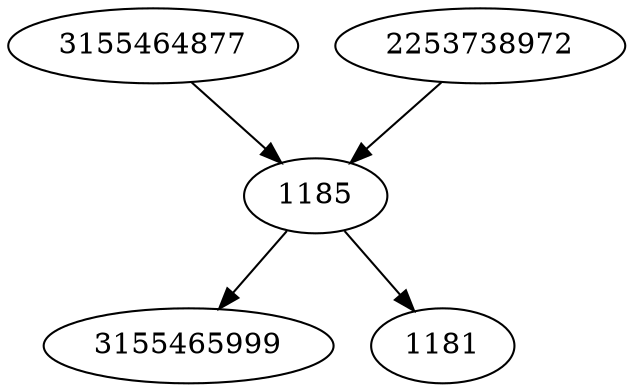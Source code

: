 strict digraph  {
1185;
3155464877;
3155465999;
2253738972;
1181;
1185 -> 3155465999;
1185 -> 1181;
3155464877 -> 1185;
2253738972 -> 1185;
}
